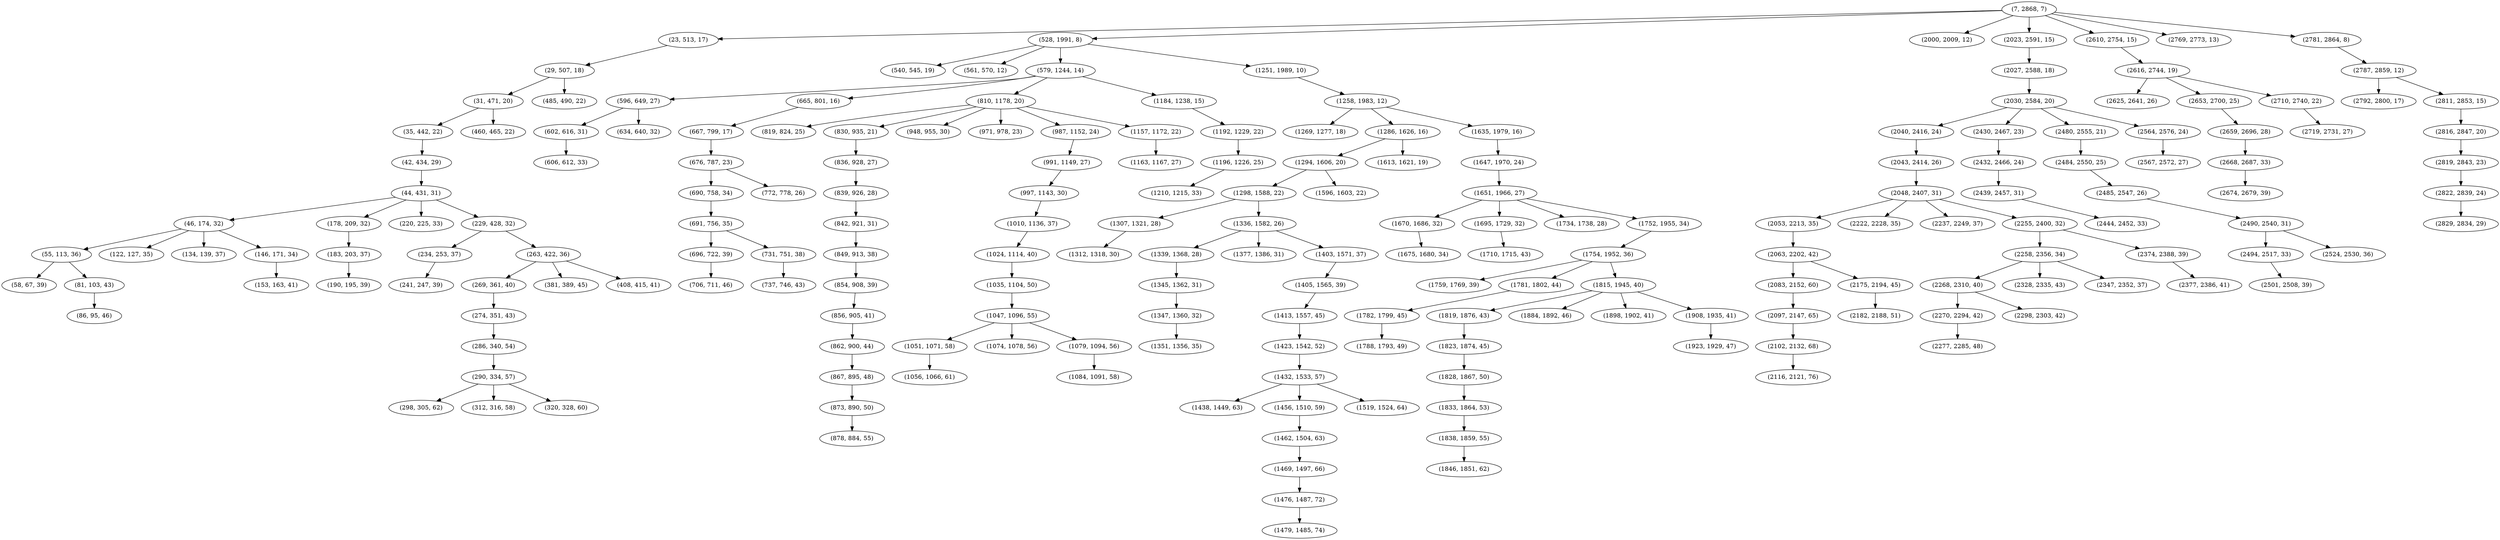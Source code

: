 digraph tree {
    "(7, 2868, 7)";
    "(23, 513, 17)";
    "(29, 507, 18)";
    "(31, 471, 20)";
    "(35, 442, 22)";
    "(42, 434, 29)";
    "(44, 431, 31)";
    "(46, 174, 32)";
    "(55, 113, 36)";
    "(58, 67, 39)";
    "(81, 103, 43)";
    "(86, 95, 46)";
    "(122, 127, 35)";
    "(134, 139, 37)";
    "(146, 171, 34)";
    "(153, 163, 41)";
    "(178, 209, 32)";
    "(183, 203, 37)";
    "(190, 195, 39)";
    "(220, 225, 33)";
    "(229, 428, 32)";
    "(234, 253, 37)";
    "(241, 247, 39)";
    "(263, 422, 36)";
    "(269, 361, 40)";
    "(274, 351, 43)";
    "(286, 340, 54)";
    "(290, 334, 57)";
    "(298, 305, 62)";
    "(312, 316, 58)";
    "(320, 328, 60)";
    "(381, 389, 45)";
    "(408, 415, 41)";
    "(460, 465, 22)";
    "(485, 490, 22)";
    "(528, 1991, 8)";
    "(540, 545, 19)";
    "(561, 570, 12)";
    "(579, 1244, 14)";
    "(596, 649, 27)";
    "(602, 616, 31)";
    "(606, 612, 33)";
    "(634, 640, 32)";
    "(665, 801, 16)";
    "(667, 799, 17)";
    "(676, 787, 23)";
    "(690, 758, 34)";
    "(691, 756, 35)";
    "(696, 722, 39)";
    "(706, 711, 46)";
    "(731, 751, 38)";
    "(737, 746, 43)";
    "(772, 778, 26)";
    "(810, 1178, 20)";
    "(819, 824, 25)";
    "(830, 935, 21)";
    "(836, 928, 27)";
    "(839, 926, 28)";
    "(842, 921, 31)";
    "(849, 913, 38)";
    "(854, 908, 39)";
    "(856, 905, 41)";
    "(862, 900, 44)";
    "(867, 895, 48)";
    "(873, 890, 50)";
    "(878, 884, 55)";
    "(948, 955, 30)";
    "(971, 978, 23)";
    "(987, 1152, 24)";
    "(991, 1149, 27)";
    "(997, 1143, 30)";
    "(1010, 1136, 37)";
    "(1024, 1114, 40)";
    "(1035, 1104, 50)";
    "(1047, 1096, 55)";
    "(1051, 1071, 58)";
    "(1056, 1066, 61)";
    "(1074, 1078, 56)";
    "(1079, 1094, 56)";
    "(1084, 1091, 58)";
    "(1157, 1172, 22)";
    "(1163, 1167, 27)";
    "(1184, 1238, 15)";
    "(1192, 1229, 22)";
    "(1196, 1226, 25)";
    "(1210, 1215, 33)";
    "(1251, 1989, 10)";
    "(1258, 1983, 12)";
    "(1269, 1277, 18)";
    "(1286, 1626, 16)";
    "(1294, 1606, 20)";
    "(1298, 1588, 22)";
    "(1307, 1321, 28)";
    "(1312, 1318, 30)";
    "(1336, 1582, 26)";
    "(1339, 1368, 28)";
    "(1345, 1362, 31)";
    "(1347, 1360, 32)";
    "(1351, 1356, 35)";
    "(1377, 1386, 31)";
    "(1403, 1571, 37)";
    "(1405, 1565, 39)";
    "(1413, 1557, 45)";
    "(1423, 1542, 52)";
    "(1432, 1533, 57)";
    "(1438, 1449, 63)";
    "(1456, 1510, 59)";
    "(1462, 1504, 63)";
    "(1469, 1497, 66)";
    "(1476, 1487, 72)";
    "(1479, 1485, 74)";
    "(1519, 1524, 64)";
    "(1596, 1603, 22)";
    "(1613, 1621, 19)";
    "(1635, 1979, 16)";
    "(1647, 1970, 24)";
    "(1651, 1966, 27)";
    "(1670, 1686, 32)";
    "(1675, 1680, 34)";
    "(1695, 1729, 32)";
    "(1710, 1715, 43)";
    "(1734, 1738, 28)";
    "(1752, 1955, 34)";
    "(1754, 1952, 36)";
    "(1759, 1769, 39)";
    "(1781, 1802, 44)";
    "(1782, 1799, 45)";
    "(1788, 1793, 49)";
    "(1815, 1945, 40)";
    "(1819, 1876, 43)";
    "(1823, 1874, 45)";
    "(1828, 1867, 50)";
    "(1833, 1864, 53)";
    "(1838, 1859, 55)";
    "(1846, 1851, 62)";
    "(1884, 1892, 46)";
    "(1898, 1902, 41)";
    "(1908, 1935, 41)";
    "(1923, 1929, 47)";
    "(2000, 2009, 12)";
    "(2023, 2591, 15)";
    "(2027, 2588, 18)";
    "(2030, 2584, 20)";
    "(2040, 2416, 24)";
    "(2043, 2414, 26)";
    "(2048, 2407, 31)";
    "(2053, 2213, 35)";
    "(2063, 2202, 42)";
    "(2083, 2152, 60)";
    "(2097, 2147, 65)";
    "(2102, 2132, 68)";
    "(2116, 2121, 76)";
    "(2175, 2194, 45)";
    "(2182, 2188, 51)";
    "(2222, 2228, 35)";
    "(2237, 2249, 37)";
    "(2255, 2400, 32)";
    "(2258, 2356, 34)";
    "(2268, 2310, 40)";
    "(2270, 2294, 42)";
    "(2277, 2285, 48)";
    "(2298, 2303, 42)";
    "(2328, 2335, 43)";
    "(2347, 2352, 37)";
    "(2374, 2388, 39)";
    "(2377, 2386, 41)";
    "(2430, 2467, 23)";
    "(2432, 2466, 24)";
    "(2439, 2457, 31)";
    "(2444, 2452, 33)";
    "(2480, 2555, 21)";
    "(2484, 2550, 25)";
    "(2485, 2547, 26)";
    "(2490, 2540, 31)";
    "(2494, 2517, 33)";
    "(2501, 2508, 39)";
    "(2524, 2530, 36)";
    "(2564, 2576, 24)";
    "(2567, 2572, 27)";
    "(2610, 2754, 15)";
    "(2616, 2744, 19)";
    "(2625, 2641, 26)";
    "(2653, 2700, 25)";
    "(2659, 2696, 28)";
    "(2668, 2687, 33)";
    "(2674, 2679, 39)";
    "(2710, 2740, 22)";
    "(2719, 2731, 27)";
    "(2769, 2773, 13)";
    "(2781, 2864, 8)";
    "(2787, 2859, 12)";
    "(2792, 2800, 17)";
    "(2811, 2853, 15)";
    "(2816, 2847, 20)";
    "(2819, 2843, 23)";
    "(2822, 2839, 24)";
    "(2829, 2834, 29)";
    "(7, 2868, 7)" -> "(23, 513, 17)";
    "(7, 2868, 7)" -> "(528, 1991, 8)";
    "(7, 2868, 7)" -> "(2000, 2009, 12)";
    "(7, 2868, 7)" -> "(2023, 2591, 15)";
    "(7, 2868, 7)" -> "(2610, 2754, 15)";
    "(7, 2868, 7)" -> "(2769, 2773, 13)";
    "(7, 2868, 7)" -> "(2781, 2864, 8)";
    "(23, 513, 17)" -> "(29, 507, 18)";
    "(29, 507, 18)" -> "(31, 471, 20)";
    "(29, 507, 18)" -> "(485, 490, 22)";
    "(31, 471, 20)" -> "(35, 442, 22)";
    "(31, 471, 20)" -> "(460, 465, 22)";
    "(35, 442, 22)" -> "(42, 434, 29)";
    "(42, 434, 29)" -> "(44, 431, 31)";
    "(44, 431, 31)" -> "(46, 174, 32)";
    "(44, 431, 31)" -> "(178, 209, 32)";
    "(44, 431, 31)" -> "(220, 225, 33)";
    "(44, 431, 31)" -> "(229, 428, 32)";
    "(46, 174, 32)" -> "(55, 113, 36)";
    "(46, 174, 32)" -> "(122, 127, 35)";
    "(46, 174, 32)" -> "(134, 139, 37)";
    "(46, 174, 32)" -> "(146, 171, 34)";
    "(55, 113, 36)" -> "(58, 67, 39)";
    "(55, 113, 36)" -> "(81, 103, 43)";
    "(81, 103, 43)" -> "(86, 95, 46)";
    "(146, 171, 34)" -> "(153, 163, 41)";
    "(178, 209, 32)" -> "(183, 203, 37)";
    "(183, 203, 37)" -> "(190, 195, 39)";
    "(229, 428, 32)" -> "(234, 253, 37)";
    "(229, 428, 32)" -> "(263, 422, 36)";
    "(234, 253, 37)" -> "(241, 247, 39)";
    "(263, 422, 36)" -> "(269, 361, 40)";
    "(263, 422, 36)" -> "(381, 389, 45)";
    "(263, 422, 36)" -> "(408, 415, 41)";
    "(269, 361, 40)" -> "(274, 351, 43)";
    "(274, 351, 43)" -> "(286, 340, 54)";
    "(286, 340, 54)" -> "(290, 334, 57)";
    "(290, 334, 57)" -> "(298, 305, 62)";
    "(290, 334, 57)" -> "(312, 316, 58)";
    "(290, 334, 57)" -> "(320, 328, 60)";
    "(528, 1991, 8)" -> "(540, 545, 19)";
    "(528, 1991, 8)" -> "(561, 570, 12)";
    "(528, 1991, 8)" -> "(579, 1244, 14)";
    "(528, 1991, 8)" -> "(1251, 1989, 10)";
    "(579, 1244, 14)" -> "(596, 649, 27)";
    "(579, 1244, 14)" -> "(665, 801, 16)";
    "(579, 1244, 14)" -> "(810, 1178, 20)";
    "(579, 1244, 14)" -> "(1184, 1238, 15)";
    "(596, 649, 27)" -> "(602, 616, 31)";
    "(596, 649, 27)" -> "(634, 640, 32)";
    "(602, 616, 31)" -> "(606, 612, 33)";
    "(665, 801, 16)" -> "(667, 799, 17)";
    "(667, 799, 17)" -> "(676, 787, 23)";
    "(676, 787, 23)" -> "(690, 758, 34)";
    "(676, 787, 23)" -> "(772, 778, 26)";
    "(690, 758, 34)" -> "(691, 756, 35)";
    "(691, 756, 35)" -> "(696, 722, 39)";
    "(691, 756, 35)" -> "(731, 751, 38)";
    "(696, 722, 39)" -> "(706, 711, 46)";
    "(731, 751, 38)" -> "(737, 746, 43)";
    "(810, 1178, 20)" -> "(819, 824, 25)";
    "(810, 1178, 20)" -> "(830, 935, 21)";
    "(810, 1178, 20)" -> "(948, 955, 30)";
    "(810, 1178, 20)" -> "(971, 978, 23)";
    "(810, 1178, 20)" -> "(987, 1152, 24)";
    "(810, 1178, 20)" -> "(1157, 1172, 22)";
    "(830, 935, 21)" -> "(836, 928, 27)";
    "(836, 928, 27)" -> "(839, 926, 28)";
    "(839, 926, 28)" -> "(842, 921, 31)";
    "(842, 921, 31)" -> "(849, 913, 38)";
    "(849, 913, 38)" -> "(854, 908, 39)";
    "(854, 908, 39)" -> "(856, 905, 41)";
    "(856, 905, 41)" -> "(862, 900, 44)";
    "(862, 900, 44)" -> "(867, 895, 48)";
    "(867, 895, 48)" -> "(873, 890, 50)";
    "(873, 890, 50)" -> "(878, 884, 55)";
    "(987, 1152, 24)" -> "(991, 1149, 27)";
    "(991, 1149, 27)" -> "(997, 1143, 30)";
    "(997, 1143, 30)" -> "(1010, 1136, 37)";
    "(1010, 1136, 37)" -> "(1024, 1114, 40)";
    "(1024, 1114, 40)" -> "(1035, 1104, 50)";
    "(1035, 1104, 50)" -> "(1047, 1096, 55)";
    "(1047, 1096, 55)" -> "(1051, 1071, 58)";
    "(1047, 1096, 55)" -> "(1074, 1078, 56)";
    "(1047, 1096, 55)" -> "(1079, 1094, 56)";
    "(1051, 1071, 58)" -> "(1056, 1066, 61)";
    "(1079, 1094, 56)" -> "(1084, 1091, 58)";
    "(1157, 1172, 22)" -> "(1163, 1167, 27)";
    "(1184, 1238, 15)" -> "(1192, 1229, 22)";
    "(1192, 1229, 22)" -> "(1196, 1226, 25)";
    "(1196, 1226, 25)" -> "(1210, 1215, 33)";
    "(1251, 1989, 10)" -> "(1258, 1983, 12)";
    "(1258, 1983, 12)" -> "(1269, 1277, 18)";
    "(1258, 1983, 12)" -> "(1286, 1626, 16)";
    "(1258, 1983, 12)" -> "(1635, 1979, 16)";
    "(1286, 1626, 16)" -> "(1294, 1606, 20)";
    "(1286, 1626, 16)" -> "(1613, 1621, 19)";
    "(1294, 1606, 20)" -> "(1298, 1588, 22)";
    "(1294, 1606, 20)" -> "(1596, 1603, 22)";
    "(1298, 1588, 22)" -> "(1307, 1321, 28)";
    "(1298, 1588, 22)" -> "(1336, 1582, 26)";
    "(1307, 1321, 28)" -> "(1312, 1318, 30)";
    "(1336, 1582, 26)" -> "(1339, 1368, 28)";
    "(1336, 1582, 26)" -> "(1377, 1386, 31)";
    "(1336, 1582, 26)" -> "(1403, 1571, 37)";
    "(1339, 1368, 28)" -> "(1345, 1362, 31)";
    "(1345, 1362, 31)" -> "(1347, 1360, 32)";
    "(1347, 1360, 32)" -> "(1351, 1356, 35)";
    "(1403, 1571, 37)" -> "(1405, 1565, 39)";
    "(1405, 1565, 39)" -> "(1413, 1557, 45)";
    "(1413, 1557, 45)" -> "(1423, 1542, 52)";
    "(1423, 1542, 52)" -> "(1432, 1533, 57)";
    "(1432, 1533, 57)" -> "(1438, 1449, 63)";
    "(1432, 1533, 57)" -> "(1456, 1510, 59)";
    "(1432, 1533, 57)" -> "(1519, 1524, 64)";
    "(1456, 1510, 59)" -> "(1462, 1504, 63)";
    "(1462, 1504, 63)" -> "(1469, 1497, 66)";
    "(1469, 1497, 66)" -> "(1476, 1487, 72)";
    "(1476, 1487, 72)" -> "(1479, 1485, 74)";
    "(1635, 1979, 16)" -> "(1647, 1970, 24)";
    "(1647, 1970, 24)" -> "(1651, 1966, 27)";
    "(1651, 1966, 27)" -> "(1670, 1686, 32)";
    "(1651, 1966, 27)" -> "(1695, 1729, 32)";
    "(1651, 1966, 27)" -> "(1734, 1738, 28)";
    "(1651, 1966, 27)" -> "(1752, 1955, 34)";
    "(1670, 1686, 32)" -> "(1675, 1680, 34)";
    "(1695, 1729, 32)" -> "(1710, 1715, 43)";
    "(1752, 1955, 34)" -> "(1754, 1952, 36)";
    "(1754, 1952, 36)" -> "(1759, 1769, 39)";
    "(1754, 1952, 36)" -> "(1781, 1802, 44)";
    "(1754, 1952, 36)" -> "(1815, 1945, 40)";
    "(1781, 1802, 44)" -> "(1782, 1799, 45)";
    "(1782, 1799, 45)" -> "(1788, 1793, 49)";
    "(1815, 1945, 40)" -> "(1819, 1876, 43)";
    "(1815, 1945, 40)" -> "(1884, 1892, 46)";
    "(1815, 1945, 40)" -> "(1898, 1902, 41)";
    "(1815, 1945, 40)" -> "(1908, 1935, 41)";
    "(1819, 1876, 43)" -> "(1823, 1874, 45)";
    "(1823, 1874, 45)" -> "(1828, 1867, 50)";
    "(1828, 1867, 50)" -> "(1833, 1864, 53)";
    "(1833, 1864, 53)" -> "(1838, 1859, 55)";
    "(1838, 1859, 55)" -> "(1846, 1851, 62)";
    "(1908, 1935, 41)" -> "(1923, 1929, 47)";
    "(2023, 2591, 15)" -> "(2027, 2588, 18)";
    "(2027, 2588, 18)" -> "(2030, 2584, 20)";
    "(2030, 2584, 20)" -> "(2040, 2416, 24)";
    "(2030, 2584, 20)" -> "(2430, 2467, 23)";
    "(2030, 2584, 20)" -> "(2480, 2555, 21)";
    "(2030, 2584, 20)" -> "(2564, 2576, 24)";
    "(2040, 2416, 24)" -> "(2043, 2414, 26)";
    "(2043, 2414, 26)" -> "(2048, 2407, 31)";
    "(2048, 2407, 31)" -> "(2053, 2213, 35)";
    "(2048, 2407, 31)" -> "(2222, 2228, 35)";
    "(2048, 2407, 31)" -> "(2237, 2249, 37)";
    "(2048, 2407, 31)" -> "(2255, 2400, 32)";
    "(2053, 2213, 35)" -> "(2063, 2202, 42)";
    "(2063, 2202, 42)" -> "(2083, 2152, 60)";
    "(2063, 2202, 42)" -> "(2175, 2194, 45)";
    "(2083, 2152, 60)" -> "(2097, 2147, 65)";
    "(2097, 2147, 65)" -> "(2102, 2132, 68)";
    "(2102, 2132, 68)" -> "(2116, 2121, 76)";
    "(2175, 2194, 45)" -> "(2182, 2188, 51)";
    "(2255, 2400, 32)" -> "(2258, 2356, 34)";
    "(2255, 2400, 32)" -> "(2374, 2388, 39)";
    "(2258, 2356, 34)" -> "(2268, 2310, 40)";
    "(2258, 2356, 34)" -> "(2328, 2335, 43)";
    "(2258, 2356, 34)" -> "(2347, 2352, 37)";
    "(2268, 2310, 40)" -> "(2270, 2294, 42)";
    "(2268, 2310, 40)" -> "(2298, 2303, 42)";
    "(2270, 2294, 42)" -> "(2277, 2285, 48)";
    "(2374, 2388, 39)" -> "(2377, 2386, 41)";
    "(2430, 2467, 23)" -> "(2432, 2466, 24)";
    "(2432, 2466, 24)" -> "(2439, 2457, 31)";
    "(2439, 2457, 31)" -> "(2444, 2452, 33)";
    "(2480, 2555, 21)" -> "(2484, 2550, 25)";
    "(2484, 2550, 25)" -> "(2485, 2547, 26)";
    "(2485, 2547, 26)" -> "(2490, 2540, 31)";
    "(2490, 2540, 31)" -> "(2494, 2517, 33)";
    "(2490, 2540, 31)" -> "(2524, 2530, 36)";
    "(2494, 2517, 33)" -> "(2501, 2508, 39)";
    "(2564, 2576, 24)" -> "(2567, 2572, 27)";
    "(2610, 2754, 15)" -> "(2616, 2744, 19)";
    "(2616, 2744, 19)" -> "(2625, 2641, 26)";
    "(2616, 2744, 19)" -> "(2653, 2700, 25)";
    "(2616, 2744, 19)" -> "(2710, 2740, 22)";
    "(2653, 2700, 25)" -> "(2659, 2696, 28)";
    "(2659, 2696, 28)" -> "(2668, 2687, 33)";
    "(2668, 2687, 33)" -> "(2674, 2679, 39)";
    "(2710, 2740, 22)" -> "(2719, 2731, 27)";
    "(2781, 2864, 8)" -> "(2787, 2859, 12)";
    "(2787, 2859, 12)" -> "(2792, 2800, 17)";
    "(2787, 2859, 12)" -> "(2811, 2853, 15)";
    "(2811, 2853, 15)" -> "(2816, 2847, 20)";
    "(2816, 2847, 20)" -> "(2819, 2843, 23)";
    "(2819, 2843, 23)" -> "(2822, 2839, 24)";
    "(2822, 2839, 24)" -> "(2829, 2834, 29)";
}

